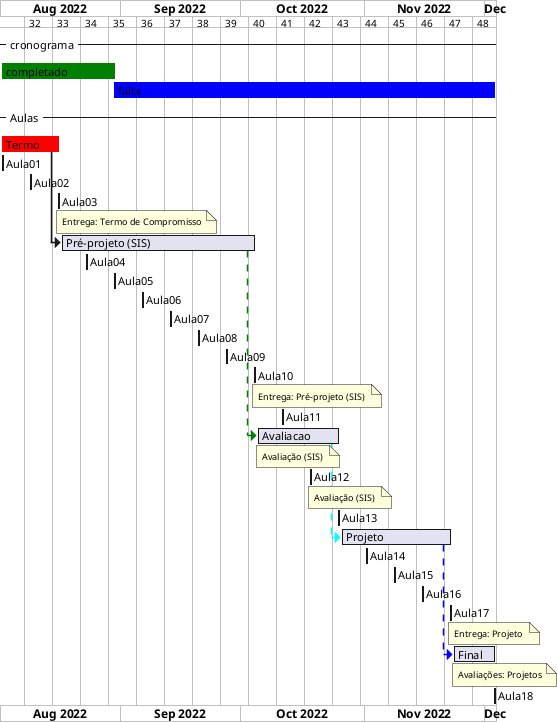 @startgantt cronograma_SIS

/'TODO: tentar usar variáveis do sistema: https://blog.jdriven.com/2017/01/plantuml-pleasantness-using-current-date/  '/
/'atualizar'/
!$dataInicio = "2022-08-02"
!$dataFim  = "2022-12-03"
!$Aula01 = $dataInicio
!$Aula02 = "2022-08-09"
!$Aula03 = "2022-08-16"
!$Aula04 = "2022-08-23"
!$Aula05 = "2022-08-30"
!$Aula06 = "2022-09-06"
!$Aula07 = "2022-09-13"
!$Aula08 = "2022-09-20"
!$Aula09 = "2022-09-27"
!$Aula10 = "2022-10-04"
!$Aula11 = "2022-10-11"
!$Aula12 = "2022-10-18"
!$Aula13 = "2022-10-25"
!$Aula14 = "2022-11-01"
!$Aula15 = "2022-11-08"
!$Aula16 = "2022-11-15"
!$Aula17 = "2022-11-22"
!$Aula18 = "2022-11-29"
!$Aula18 = $dataFim

!$dataAtual  = $Aula05
/'atualizar'/

ganttscale weekly

Project starts $dataInicio

-- cronograma -- 
[completado] is colored in green
[completado] starts $dataInicio and ends $dataAtual
[falta] starts $dataAtual and ends $dataFim
[falta] is colored in blue

-- Aulas -- 
[Termo] is colored in Red
[Termo]  starts $Aula01 and ends $Aula03
[Aula01] starts $Aula01 and ends $Aula01
[Aula02] starts $Aula02 and ends $Aula02
[Aula03] starts $Aula03 and ends $Aula03
note bottom
Entrega: Termo de Compromisso
end note
[Pré-projeto (SIS)] starts at [Termo]'s end
[Pré-projeto (SIS)] ends $Aula10
[Aula04] starts $Aula04 and ends $Aula04
[Aula05] starts $Aula05 and ends $Aula05
[Aula06] starts $Aula06 and ends $Aula06
[Aula07] starts $Aula07 and ends $Aula07
[Aula08] starts $Aula08 and ends $Aula08
[Aula09] starts $Aula09 and ends $Aula09
[Aula10] starts $Aula10 and ends $Aula10
note bottom
Entrega: Pré-projeto (SIS) 
end note
[Aula11] starts $Aula11 and ends $Aula11
[Avaliacao] starts at [Pré-projeto (SIS)]'s end with green dashed link
[Avaliacao] ends $Aula13
note bottom
Avaliação (SIS) 
end note
[Aula12] starts $Aula12 and ends $Aula12
note bottom
Avaliação (SIS) 
end note
[Aula13] starts $Aula13 and ends $Aula13
[Projeto] starts at [Avaliacao]'s end with cyan dashed link
[Projeto] ends $Aula17
[Aula14] starts $Aula14 and ends $Aula14
[Aula15] starts $Aula15 and ends $Aula15
[Aula16] starts $Aula16 and ends $Aula16
[Aula17] starts $Aula17 and ends $Aula17
note bottom
Entrega: Projeto 
end note
[Final] starts at [Projeto]'s end with blue dashed link
[Final] ends $Aula18
note bottom
Avaliações: Projetos
end note
[Aula18] starts $Aula18 and ends $Aula18

@endgantt